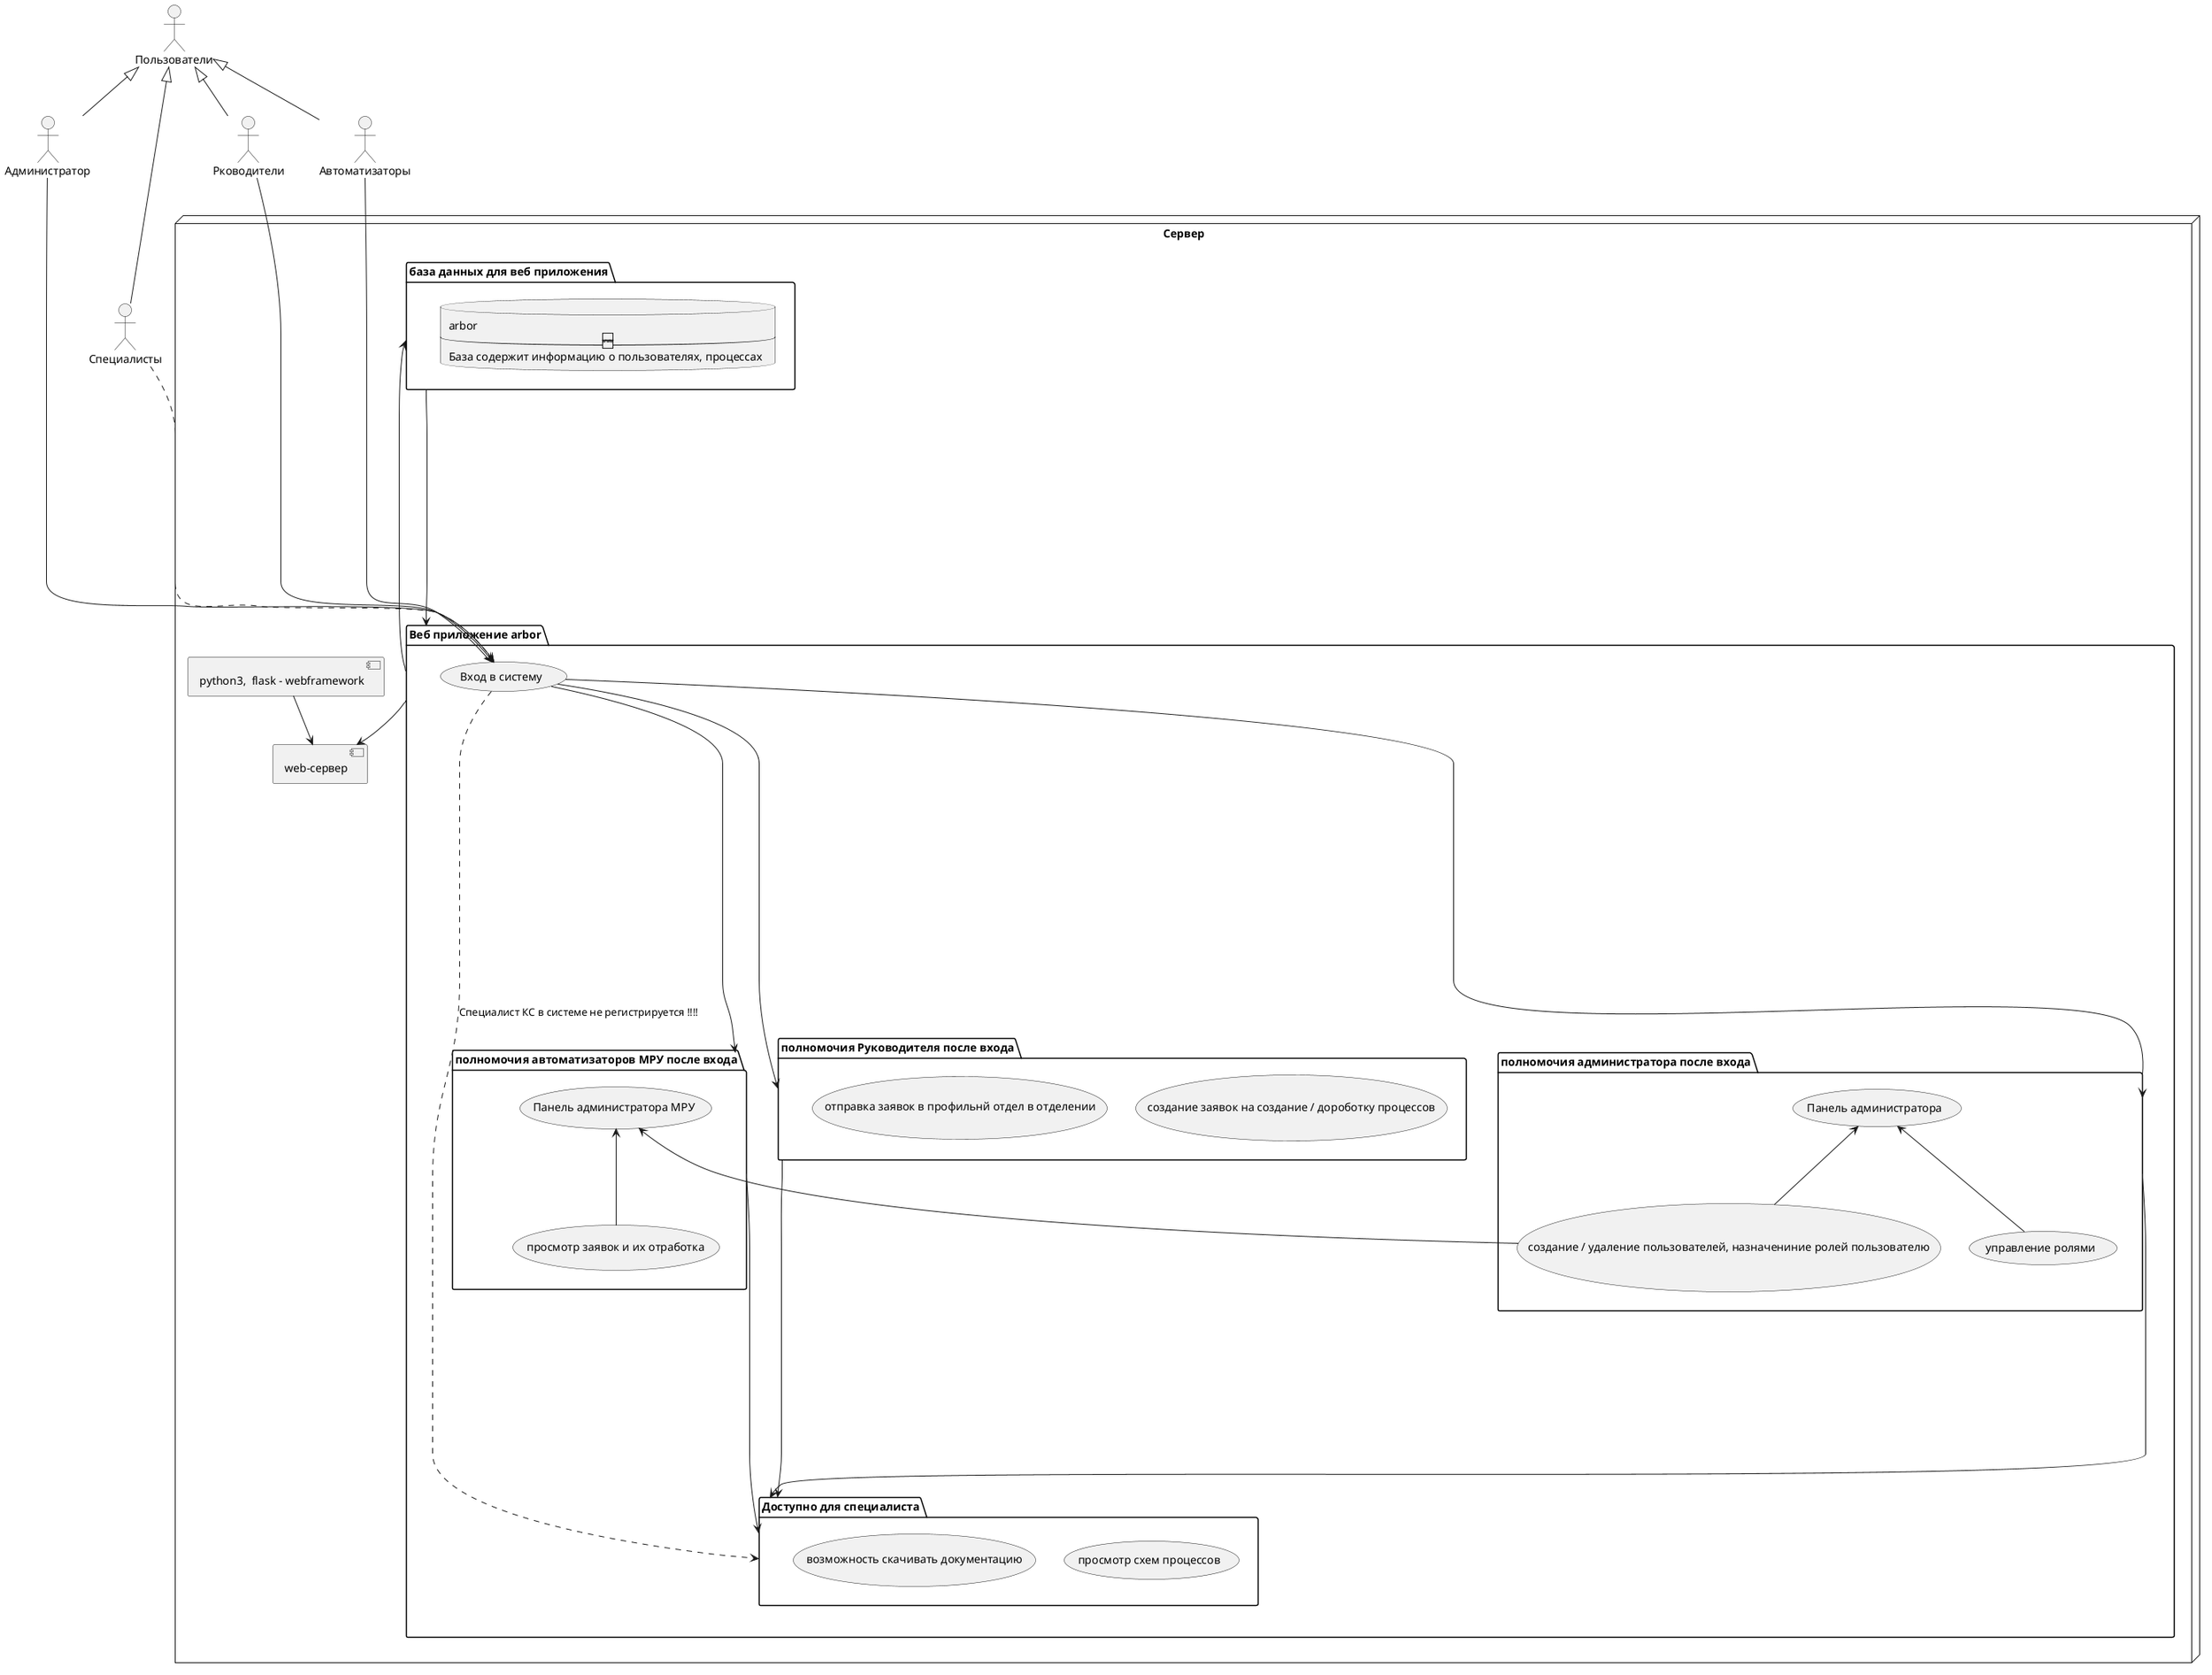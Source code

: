 @startuml

:Администратор:as A
:Специалисты:as SKS
:Рководители:as RKS
:Автоматизаторы:as AMRU


A -up-|> Пользователи
SKS -up-|> Пользователи
RKS-up-|> Пользователи
AMRU-up-|> Пользователи

node Сервер {
package "Веб приложение arbor" as wapp{
(Вход в систему) as login



A ------down-> login
RKS -----down-> login
SKS .....down.>  login
AMRU-----down-> login



package "Доступно для специалиста" as dds{

login ......> dds: Специалист КС в системе не регистрируется !!!!
(просмотр схем процессов)
(возможность скачивать документацию)
}

package "полномочия Руководителя после входа" as prpin{
login-------> prpin
(создание заявок на создание / дороботку процессов)
(отправка заявок в профильнй отдел в отделении)
prpin------>dds
}
package "полномочия администратора после входа" as papin {
login-------> papin
(создание / удаление пользователей, назначениние ролей пользователю)-up->(Панель администратора)
(управление ролями)-up->(Панель администратора)
papin------>dds

}

package "полномочия автоматизаторов МРУ после входа" as pamru {
login-------> pamru
(создание / удаление пользователей, назначениние ролей пользователю)-up->(Панель администратора МРУ)
(просмотр заявок и их отработка)-up->(Панель администратора МРУ)
pamru----left->dds

}



}

package "база данных для веб приложения" as bd{
   database SQLite as "arbor
  -------------------
  База содержит информацию о пользователях, процессах
  "
wapp-----l->bd
bd------>wapp
}




wapp-->[web-сервер]
[python3,  flask - webframework]-->[web-сервер]


@enduml
